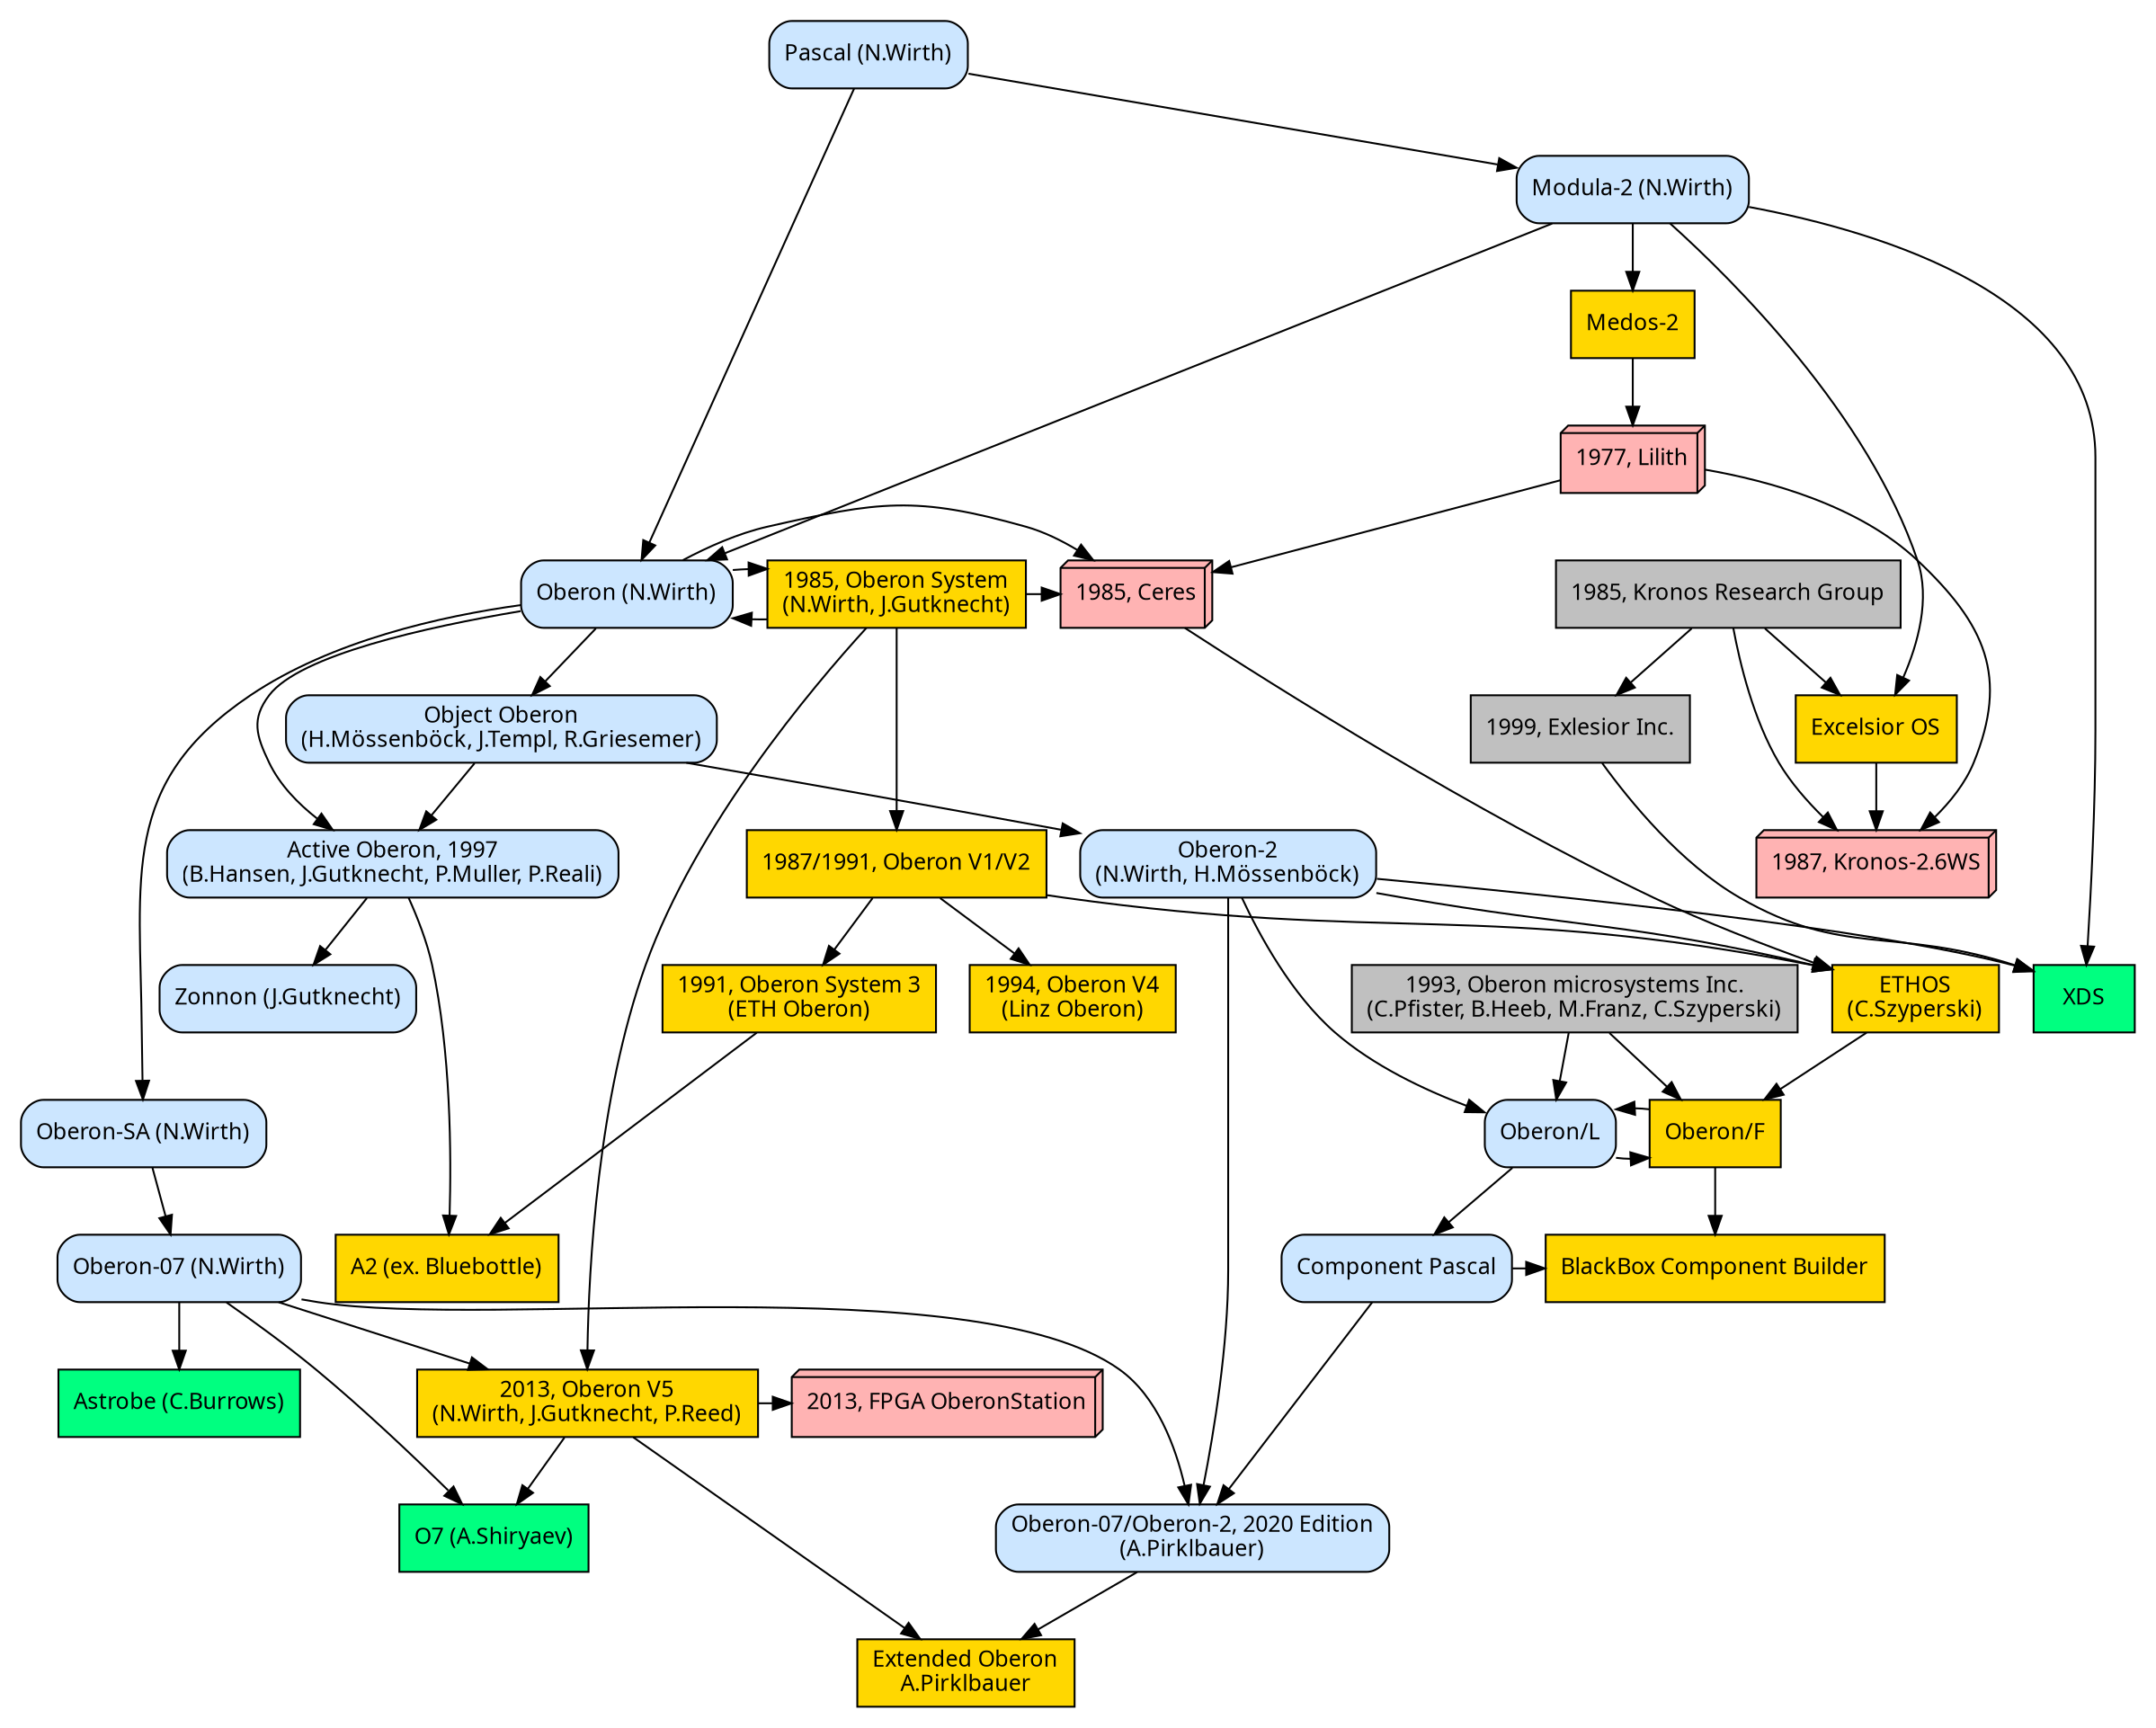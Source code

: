/*
Author: Ivan Denisov iadenisov@oberon.org
License: Creative Commons Attribution-ShareAlike 4.0 International (CC BY-SA 4.0)
http://pub.iadenisov.ru/blackbox/oberongenealogy.gv

dot oberongenealogy.gv -Tpdf -o oberongenealogy.pdf
dot oberongenealogy.gv -Tsvg -o oberongenealogy.svg

*/

digraph genealogy {

margin=0.1;

node [fontname="Verdana", fontsize="12", shape="rect"]
edge [fontname="Verdana", fontsize="8"]

/* programming languages */
pascal [label="Pascal (N.Wirth)"]
modula2 [label="Modula-2 (N.Wirth)"]
oberon [label="Oberon (N.Wirth)"]
oberon2 [label="Oberon-2\n(N.Wirth, H.Mössenböck)"]
oberonsa [label="Oberon-SA (N.Wirth)"]
oberon07 [label="Oberon-07 (N.Wirth)"]
objectoberon [label="Object Oberon\n(H.Mössenböck, J.Templ, R.Griesemer)"]
componentpascal [label="Component Pascal"]
oberonl [label="Oberon/L"]	// http://oberoncore.ru/library/leigh_make_way_for_oberon-f
	activeoberon [label="Active Oberon, 1997\n(B.Hansen, J.Gutknecht, P.Muller, P.Reali)"]
zonnon [label="Zonnon (J.Gutknecht)"]
eo [label="Oberon-07/Oberon-2, 2020 Edition\n(A.Pirklbauer)"]

pascal, modula2, oberon, oberon2, oberon07, componentpascal, oberonl, oberonsa, objectoberon,
activeoberon, zonnon, eo [style="rounded,filled", fillcolor="#cce6ff"]

/* people */
// wirth [label="Niklaus Wirth"]
	//m&ouml;ssenb&ouml;ck [label="Hanspeter M&ouml;ssenb&ouml;ck"]
	//szyperski [label="Clemens Szyperski"]
	//pfister [label="Cuno Pfister"]
	//heeb [label="Beat Heeb"]
	//gutknecht [label="J&uuml;rg Gutknecht"]
	//templ [label="Josef Templ"]
	// shiryaev [label="Alexander Shiryaev"]

// m&ouml;ssenb&ouml;ck, szyperski, pfister, heeb, gutknecht, templ [shape="ellipse", style="filled", fillcolor="#d9b3ff"] // wirth

/* organizations */
// eth [label="ETH-Zürich"]
	ominc [label="1993, Oberon microsystems Inc.\n(C.Pfister, B.Heeb, M.Franz, C.Szyperski)"] // http://oberon.ch
	// esmertec [label="1999, Esmertec"] // https://www.esmertec.com/
	cronosgroup [label="1985, Kronos Research Group"] // http://www.kronos.ru/members
	excelsior [label="1999, Exlesior Inc."] // http://www.excelsior.ru/history

ominc, cronosgroup, excelsior [shape="rect", style="filled", fillcolor="grey"] // esmertec

/* systems */
oberonsystem [label="1985, Oberon System\n(N.Wirth, J.Gutknecht)", group="ob1"]
oberonv1v2 [label="1987/1991, Oberon V1/V2"] // https://en.wikipedia.org/wiki/Oberon_(operating_system)
	medos2 [label="Medos-2"]
oberonv4 [label="1994, Oberon V4\n(Linz Oberon)"]
oberonv5 [label="2013, Oberon V5\n(N.Wirth, J.Gutknecht, P.Reed)"]
oberonsystem3 [label="1991, Oberon System 3\n(ETH Oberon)"]
a2 [label="A2 (ex. Bluebottle)"]

oberonf [label="Oberon/F", group="bb"]
blackbox [label="BlackBox Component Builder", group="bb"]

excelsioros [label="Excelsior OS"]
ethos [label="ETHOS\n(C.Szyperski)"] // http://oberoncore.ru/library/szypreski_insight-ethos_on_object-orientation_in_operating_systems
	// portos [label="OS Portos"]
	// jbed [label="JBed"]
	extendedoberon [label="Extended Oberon\nA.Pirklbauer"]
blackbox, oberonf, oberonv1v2, medos2, oberonv4, oberonv5, oberonsystem, oberonsystem3, ethos,
excelsioros, a2, extendedoberon [style="filled", fillcolor="gold"] // portos, jbed

/* compilers */
xds [label="XDS"]
o7 [label="O7 (A.Shiryaev)"]
astrobe [label="Astrobe (C.Burrows)"]
xds, o7, astrobe [style="filled", fillcolor="#00ff80"]

/* workstations */
lilith [label="1977, Lilith"] // https://en.wikipedia.org/wiki/Lilith_(computer)
	kronos [label="1987, Kronos-2.6WS"] // http://www.computer-museum.ru/histussr/kronos.htm
	ceres [label="1985, Ceres", group="ob1"] // https://en.wikipedia.org/wiki/Ceres_(workstation)
	osFPGA [label="2013, FPGA OberonStation"]
kronos, ceres, lilith, osFPGA [shape="box3d", style="filled", fillcolor="#ffb3b3"]

/* relations */

// wirth -> {pascal modula2 ominc oberon oberonv5 oberon07 lilith ceres oberonsystem oberonsa oberon2}
	// gutknecht -> { lilith modula2 oberonsystem oberonsystem3 activeoberon oberonv5 zonnon}
	// m&ouml;ssenb&ouml;ck -> { oberon2 oberonv4 objectoberon }
	// szyperski -> {ethos oberonv4 ominc }
	// pfister -> { ominc oberonsystem3 }
	// heeb -> ominc
	// templ -> { oberon2 objectoberon }

cronosgroup -> { kronos excelsioros excelsior }
excelsior -> xds
excelsioros -> kronos

pascal -> { modula2 oberon };
oberon -> { activeoberon objectoberon oberonsa ceres }
// oberonsystem -> ceres
	oberonsystem -> { oberon oberonv1v2 oberonv5 ceres }
activeoberon -> { zonnon }
objectoberon -> { activeoberon oberon2 }
modula2 -> { oberon medos2 xds excelsioros }
medos2 -> lilith

oberonl -> componentpascal
componentpascal -> { blackbox eo }
// blackbox -> portos

lilith -> { kronos ceres }

ceres -> { ethos }

// oberonsystem -> { oberonv1v2 }
	oberonv1v2 -> { oberonv4 oberonsystem3 ethos }
oberonsystem3 -> a2
activeoberon -> a2

// eth -> { oberonv1v2, oberonsystem3 ethos lilith }

// oberonsystem -> { oberonv5 oberon }
	oberon -> oberonsystem

ethos -> oberonf

oberon2 -> { oberonl xds ethos eo }

ominc -> { oberonf oberonl }
// esmertec -> portos
	// portos -> jbed

oberonl -> oberonf
oberonf -> { blackbox oberonl }

oberonsa -> oberon07
oberon07 -> { o7 oberonv5 astrobe eo }
oberonv5 -> { o7 extendedoberon }
oberonv5 -> osFPGA
// shiryaev -> o7
	eo -> extendedoberon

{ rank=same oberon oberonsystem ceres cronosgroup }
{ rank=same oberonv4 oberonsystem3 ethos }
{ rank=same oberonl oberonf }
{ rank=same oberon07 a2 blackbox componentpascal }
{ rank=same oberonv5 osFPGA }
{ rank=same o7 eo }
// { rank=same oberonsystem oberon }
	// { rank=same o7 astrobe }
}
